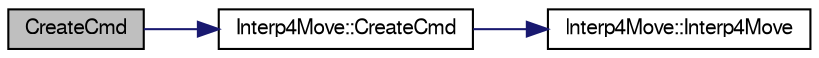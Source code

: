 digraph "CreateCmd"
{
 // LATEX_PDF_SIZE
  edge [fontname="FreeSans",fontsize="10",labelfontname="FreeSans",labelfontsize="10"];
  node [fontname="FreeSans",fontsize="10",shape=record];
  rankdir="LR";
  Node1 [label="CreateCmd",height=0.2,width=0.4,color="black", fillcolor="grey75", style="filled", fontcolor="black",tooltip=" "];
  Node1 -> Node2 [color="midnightblue",fontsize="10",style="solid",fontname="FreeSans"];
  Node2 [label="Interp4Move::CreateCmd",height=0.2,width=0.4,color="black", fillcolor="white", style="filled",URL="$classInterp4Move.html#a6a224a2af44460ab5fd13167fbadf96b",tooltip="Ta metoda nie musi być zdefiniowna w klasie bazowej."];
  Node2 -> Node3 [color="midnightblue",fontsize="10",style="solid",fontname="FreeSans"];
  Node3 [label="Interp4Move::Interp4Move",height=0.2,width=0.4,color="black", fillcolor="white", style="filled",URL="$classInterp4Move.html#a66191f9fe67d4b0fd4d35da3b9927518",tooltip=" "];
}
